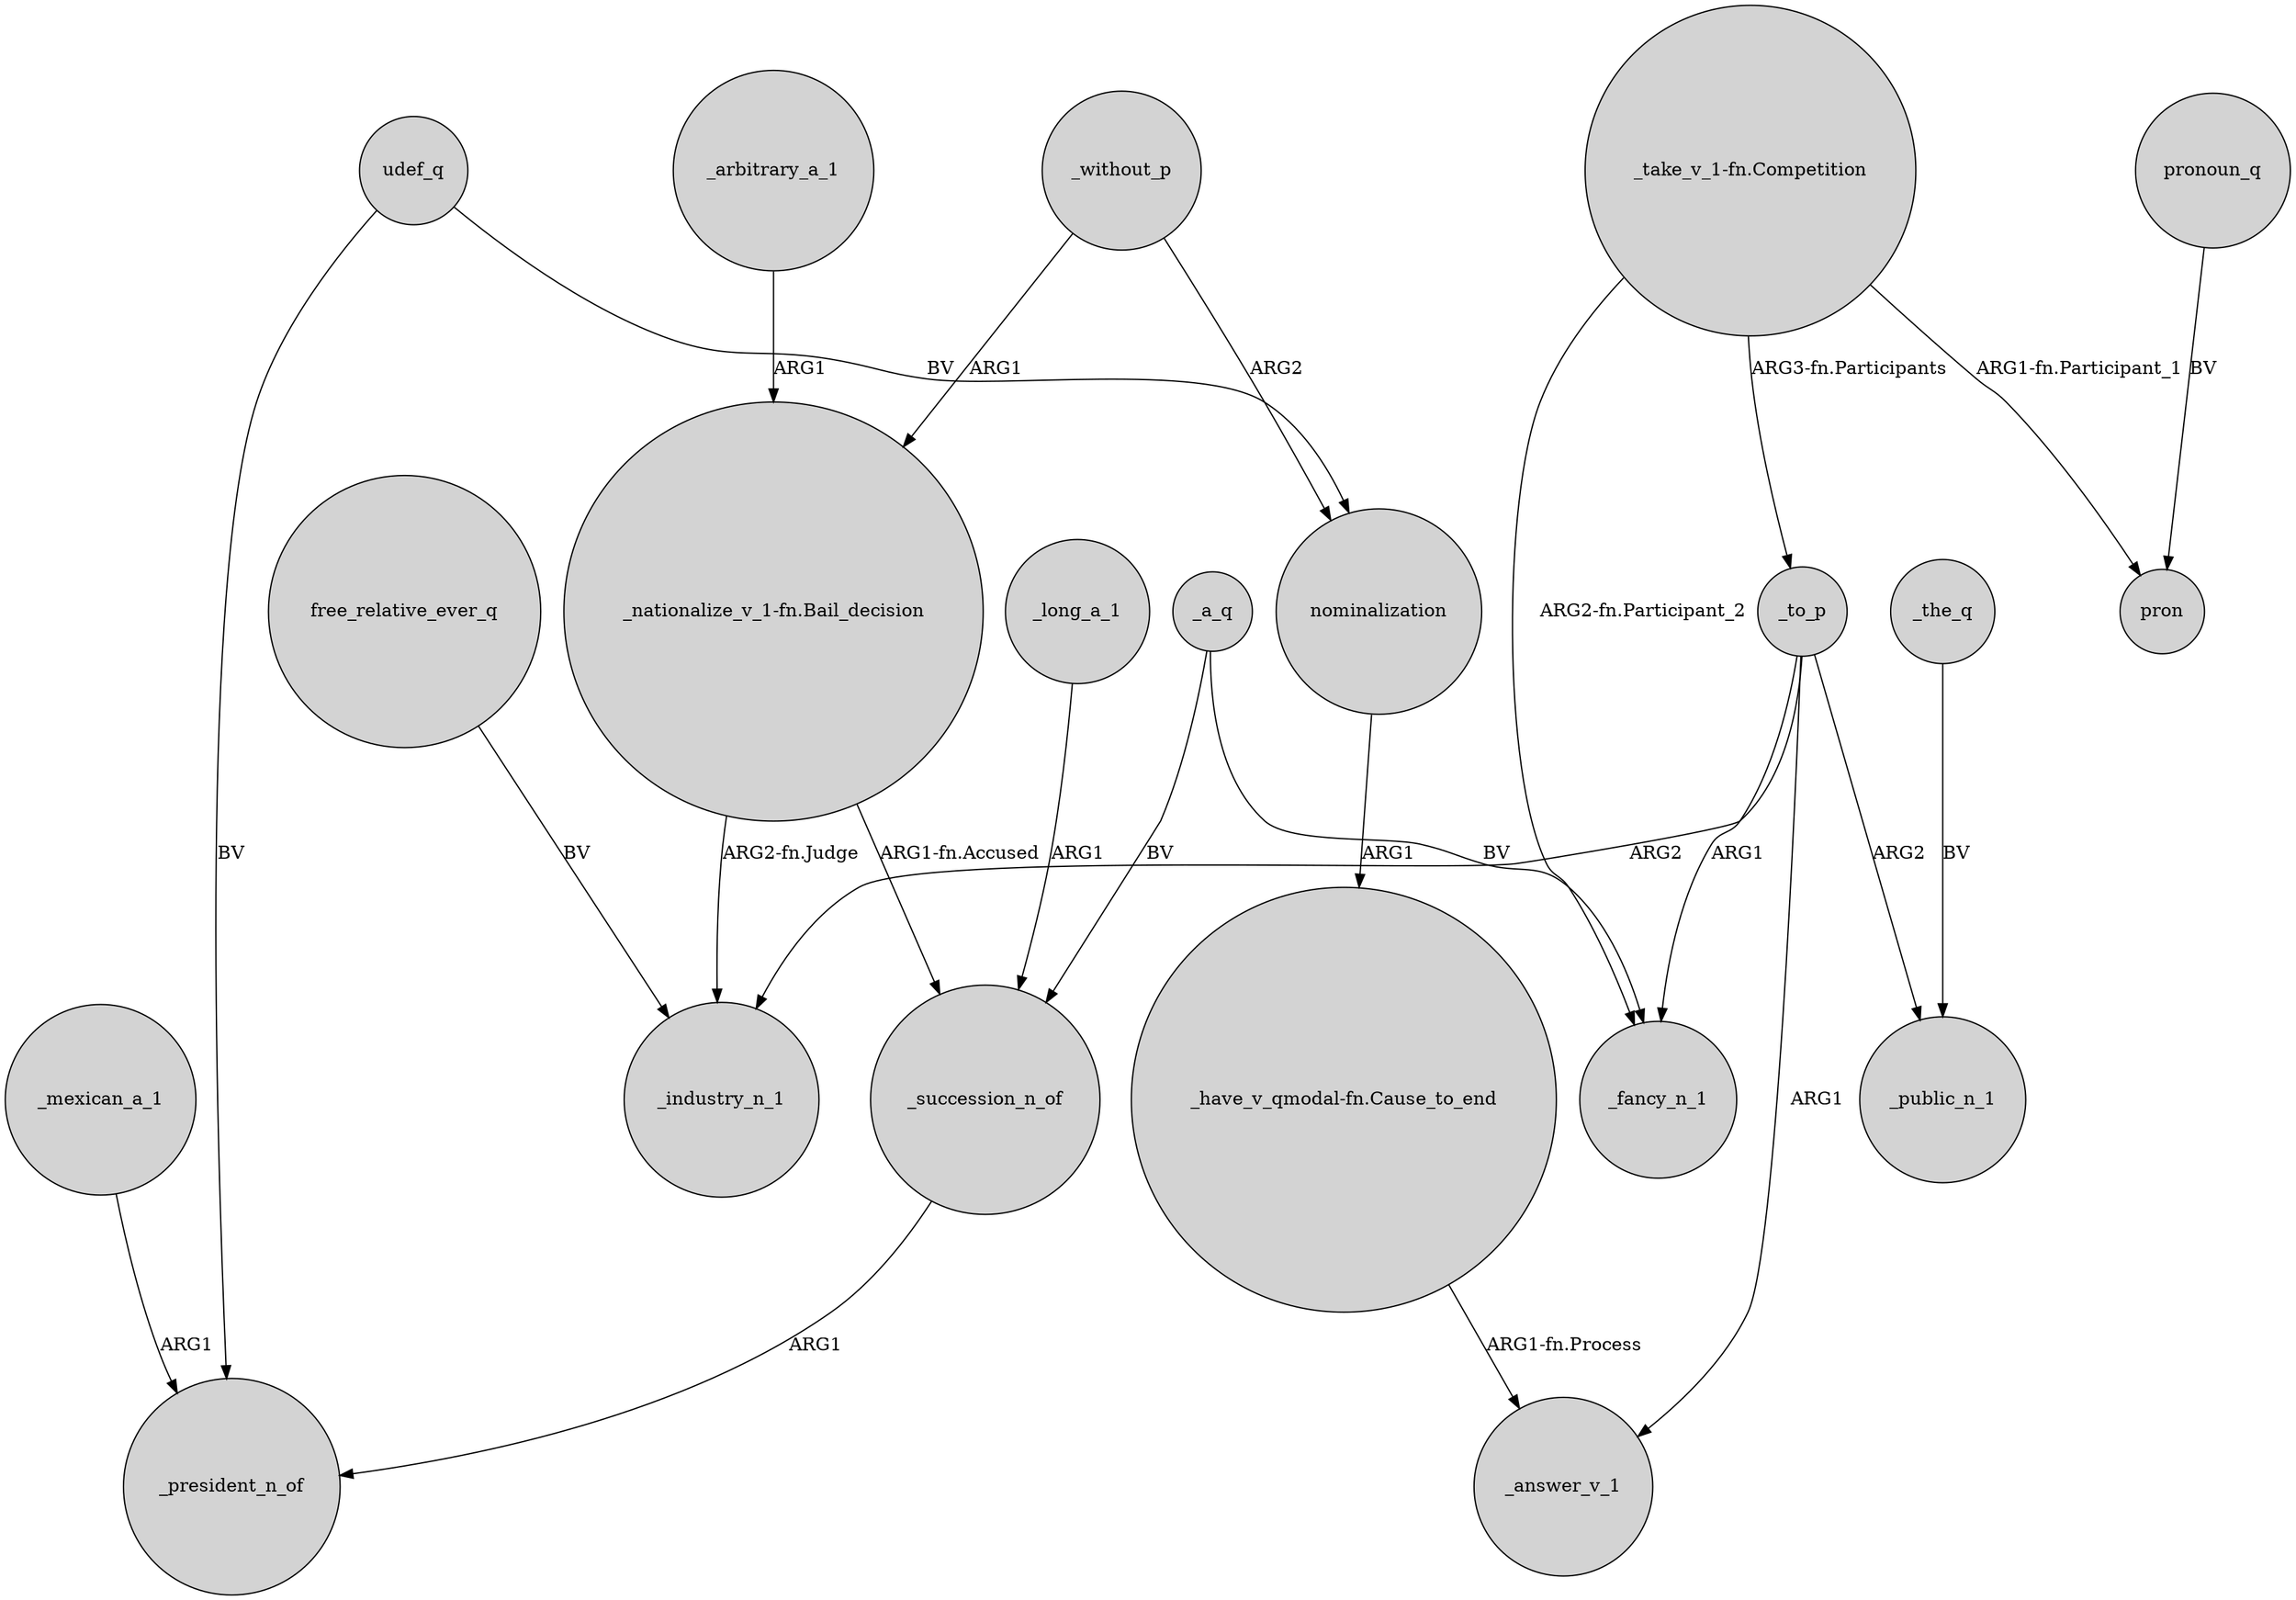 digraph {
	node [shape=circle style=filled]
	free_relative_ever_q -> _industry_n_1 [label=BV]
	_succession_n_of -> _president_n_of [label=ARG1]
	udef_q -> nominalization [label=BV]
	_to_p -> _answer_v_1 [label=ARG1]
	"_nationalize_v_1-fn.Bail_decision" -> _succession_n_of [label="ARG1-fn.Accused"]
	_to_p -> _fancy_n_1 [label=ARG1]
	_without_p -> "_nationalize_v_1-fn.Bail_decision" [label=ARG1]
	_to_p -> _industry_n_1 [label=ARG2]
	pronoun_q -> pron [label=BV]
	"_take_v_1-fn.Competition" -> _to_p [label="ARG3-fn.Participants"]
	"_take_v_1-fn.Competition" -> _fancy_n_1 [label="ARG2-fn.Participant_2"]
	_a_q -> _succession_n_of [label=BV]
	_the_q -> _public_n_1 [label=BV]
	_long_a_1 -> _succession_n_of [label=ARG1]
	"_take_v_1-fn.Competition" -> pron [label="ARG1-fn.Participant_1"]
	_arbitrary_a_1 -> "_nationalize_v_1-fn.Bail_decision" [label=ARG1]
	"_have_v_qmodal-fn.Cause_to_end" -> _answer_v_1 [label="ARG1-fn.Process"]
	_a_q -> _fancy_n_1 [label=BV]
	nominalization -> "_have_v_qmodal-fn.Cause_to_end" [label=ARG1]
	_mexican_a_1 -> _president_n_of [label=ARG1]
	udef_q -> _president_n_of [label=BV]
	"_nationalize_v_1-fn.Bail_decision" -> _industry_n_1 [label="ARG2-fn.Judge"]
	_without_p -> nominalization [label=ARG2]
	_to_p -> _public_n_1 [label=ARG2]
}
